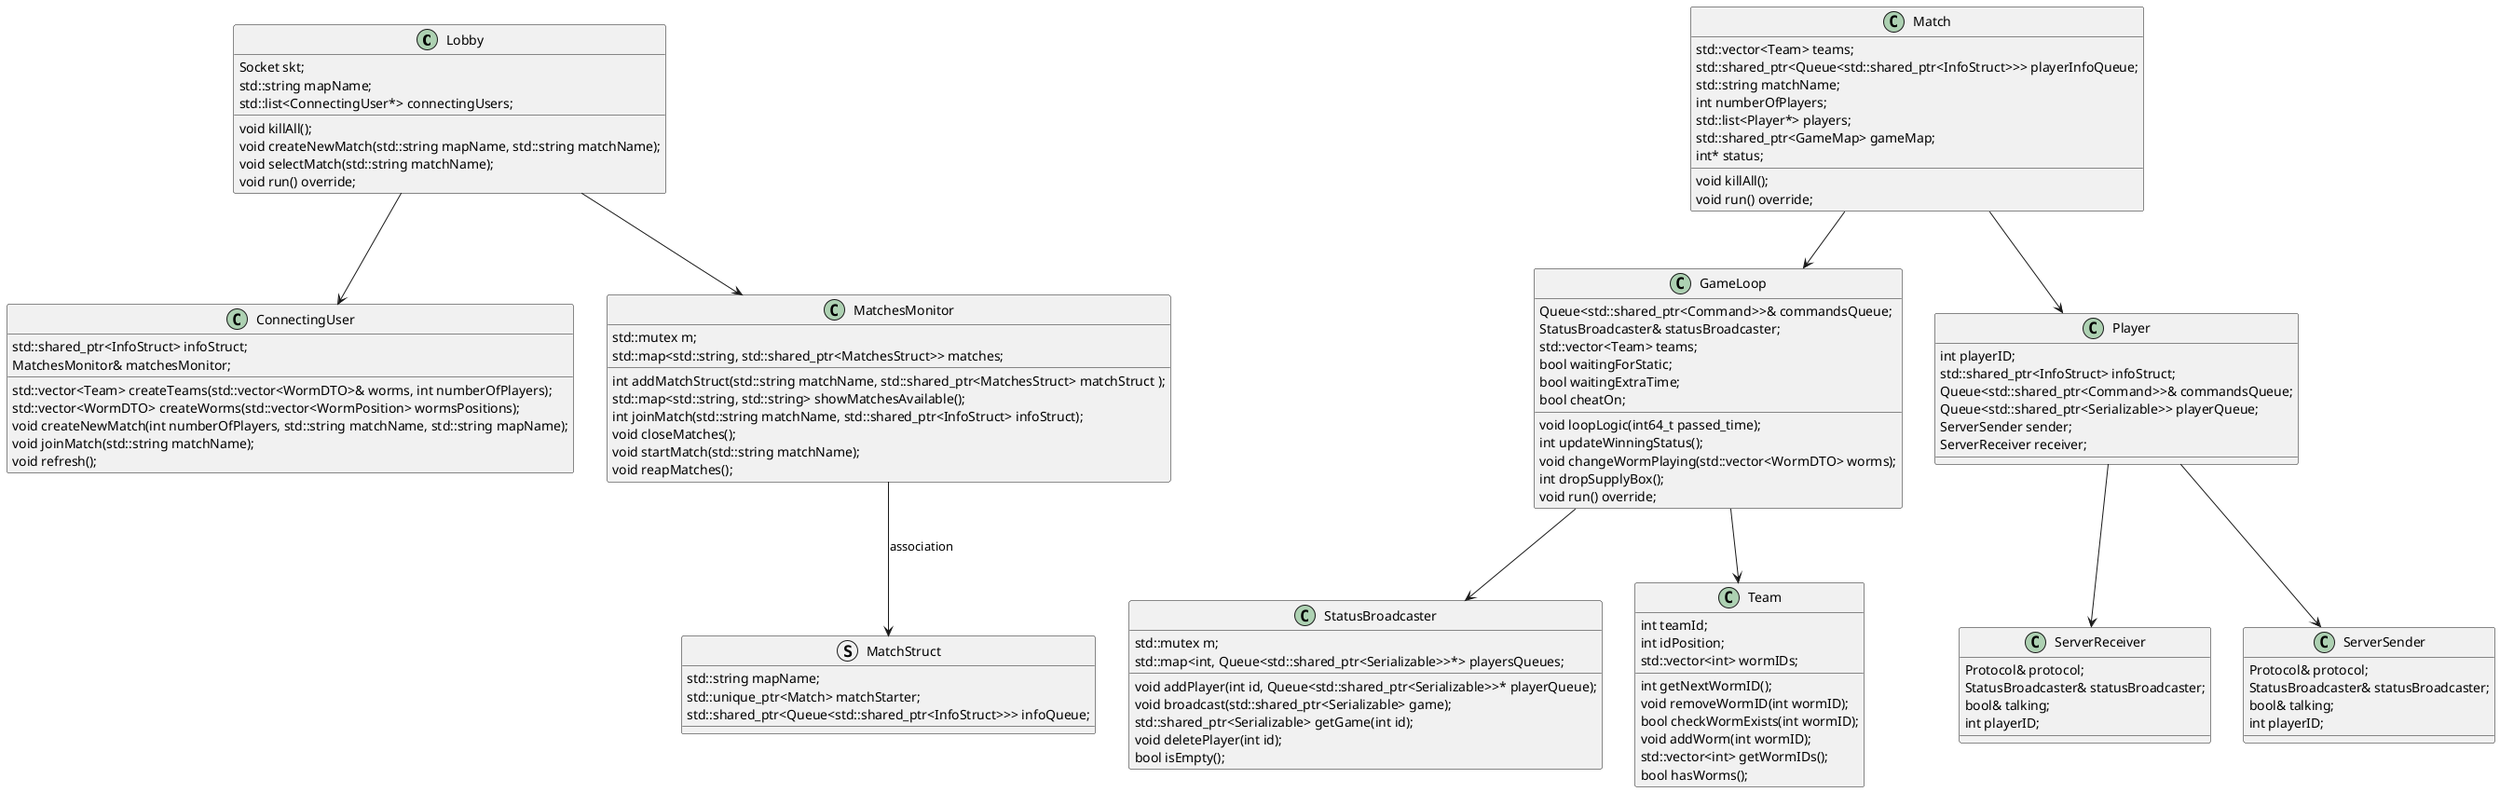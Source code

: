 @startuml server 

class Lobby {
    Socket skt;
    std::string mapName;
    std::list<ConnectingUser*> connectingUsers;
    void killAll();
    void createNewMatch(std::string mapName, std::string matchName);
    void selectMatch(std::string matchName);
    void run() override;
}

class GameLoop {
    Queue<std::shared_ptr<Command>>& commandsQueue; 
    StatusBroadcaster& statusBroadcaster;
    std::vector<Team> teams;
    bool waitingForStatic;
    bool waitingExtraTime;
    bool cheatOn;
    void loopLogic(int64_t passed_time);
    int updateWinningStatus();
    void changeWormPlaying(std::vector<WormDTO> worms);
    int dropSupplyBox();
    void run() override;
}

class Match {
    std::vector<Team> teams;
    std::shared_ptr<Queue<std::shared_ptr<InfoStruct>>> playerInfoQueue;
    std::string matchName;
    int numberOfPlayers;
    std::list<Player*> players;
    std::shared_ptr<GameMap> gameMap;
    int* status;
    void killAll();
    void run() override;
}

class Player {
    int playerID;
    std::shared_ptr<InfoStruct> infoStruct;
    Queue<std::shared_ptr<Command>>& commandsQueue;
    Queue<std::shared_ptr<Serializable>> playerQueue; 
    ServerSender sender;
    ServerReceiver receiver;

}

class ConnectingUser {

    std::shared_ptr<InfoStruct> infoStruct;
    MatchesMonitor& matchesMonitor;
    std::vector<Team> createTeams(std::vector<WormDTO>& worms, int numberOfPlayers);
    std::vector<WormDTO> createWorms(std::vector<WormPosition> wormsPositions);
    void createNewMatch(int numberOfPlayers, std::string matchName, std::string mapName);
    void joinMatch(std::string matchName);
    void refresh();

}

class MatchesMonitor {
    std::mutex m;
    std::map<std::string, std::shared_ptr<MatchesStruct>> matches;
    int addMatchStruct(std::string matchName, std::shared_ptr<MatchesStruct> matchStruct );
    std::map<std::string, std::string> showMatchesAvailable(); 
    int joinMatch(std::string matchName, std::shared_ptr<InfoStruct> infoStruct);
    void closeMatches();
    void startMatch(std::string matchName);
    void reapMatches();
}

class ServerReceiver {
    Protocol& protocol;
    StatusBroadcaster& statusBroadcaster;
    bool& talking;
    int playerID;
}

class ServerSender {
    Protocol& protocol;
    StatusBroadcaster& statusBroadcaster;
    bool& talking;
    int playerID;
}

class StatusBroadcaster {
    std::mutex m;
    std::map<int, Queue<std::shared_ptr<Serializable>>*> playersQueues;
    void addPlayer(int id, Queue<std::shared_ptr<Serializable>>* playerQueue);
    void broadcast(std::shared_ptr<Serializable> game);
    std::shared_ptr<Serializable> getGame(int id);
    void deletePlayer(int id);
    bool isEmpty();
}

class Team {
    int teamId;
    int idPosition;
    std::vector<int> wormIDs; 
    int getNextWormID();
    void removeWormID(int wormID);
    bool checkWormExists(int wormID);
    void addWorm(int wormID);
    std::vector<int> getWormIDs();
    bool hasWorms();
}

struct MatchStruct {
    std::string mapName;
    std::unique_ptr<Match> matchStarter;
    std::shared_ptr<Queue<std::shared_ptr<InfoStruct>>> infoQueue;
}


Match --> GameLoop
Match --> Player  

GameLoop --> Team
GameLoop --> StatusBroadcaster

Player --> ServerSender
Player --> ServerReceiver

Lobby --> MatchesMonitor
Lobby --> ConnectingUser

MatchesMonitor --> MatchStruct : association

@enduml